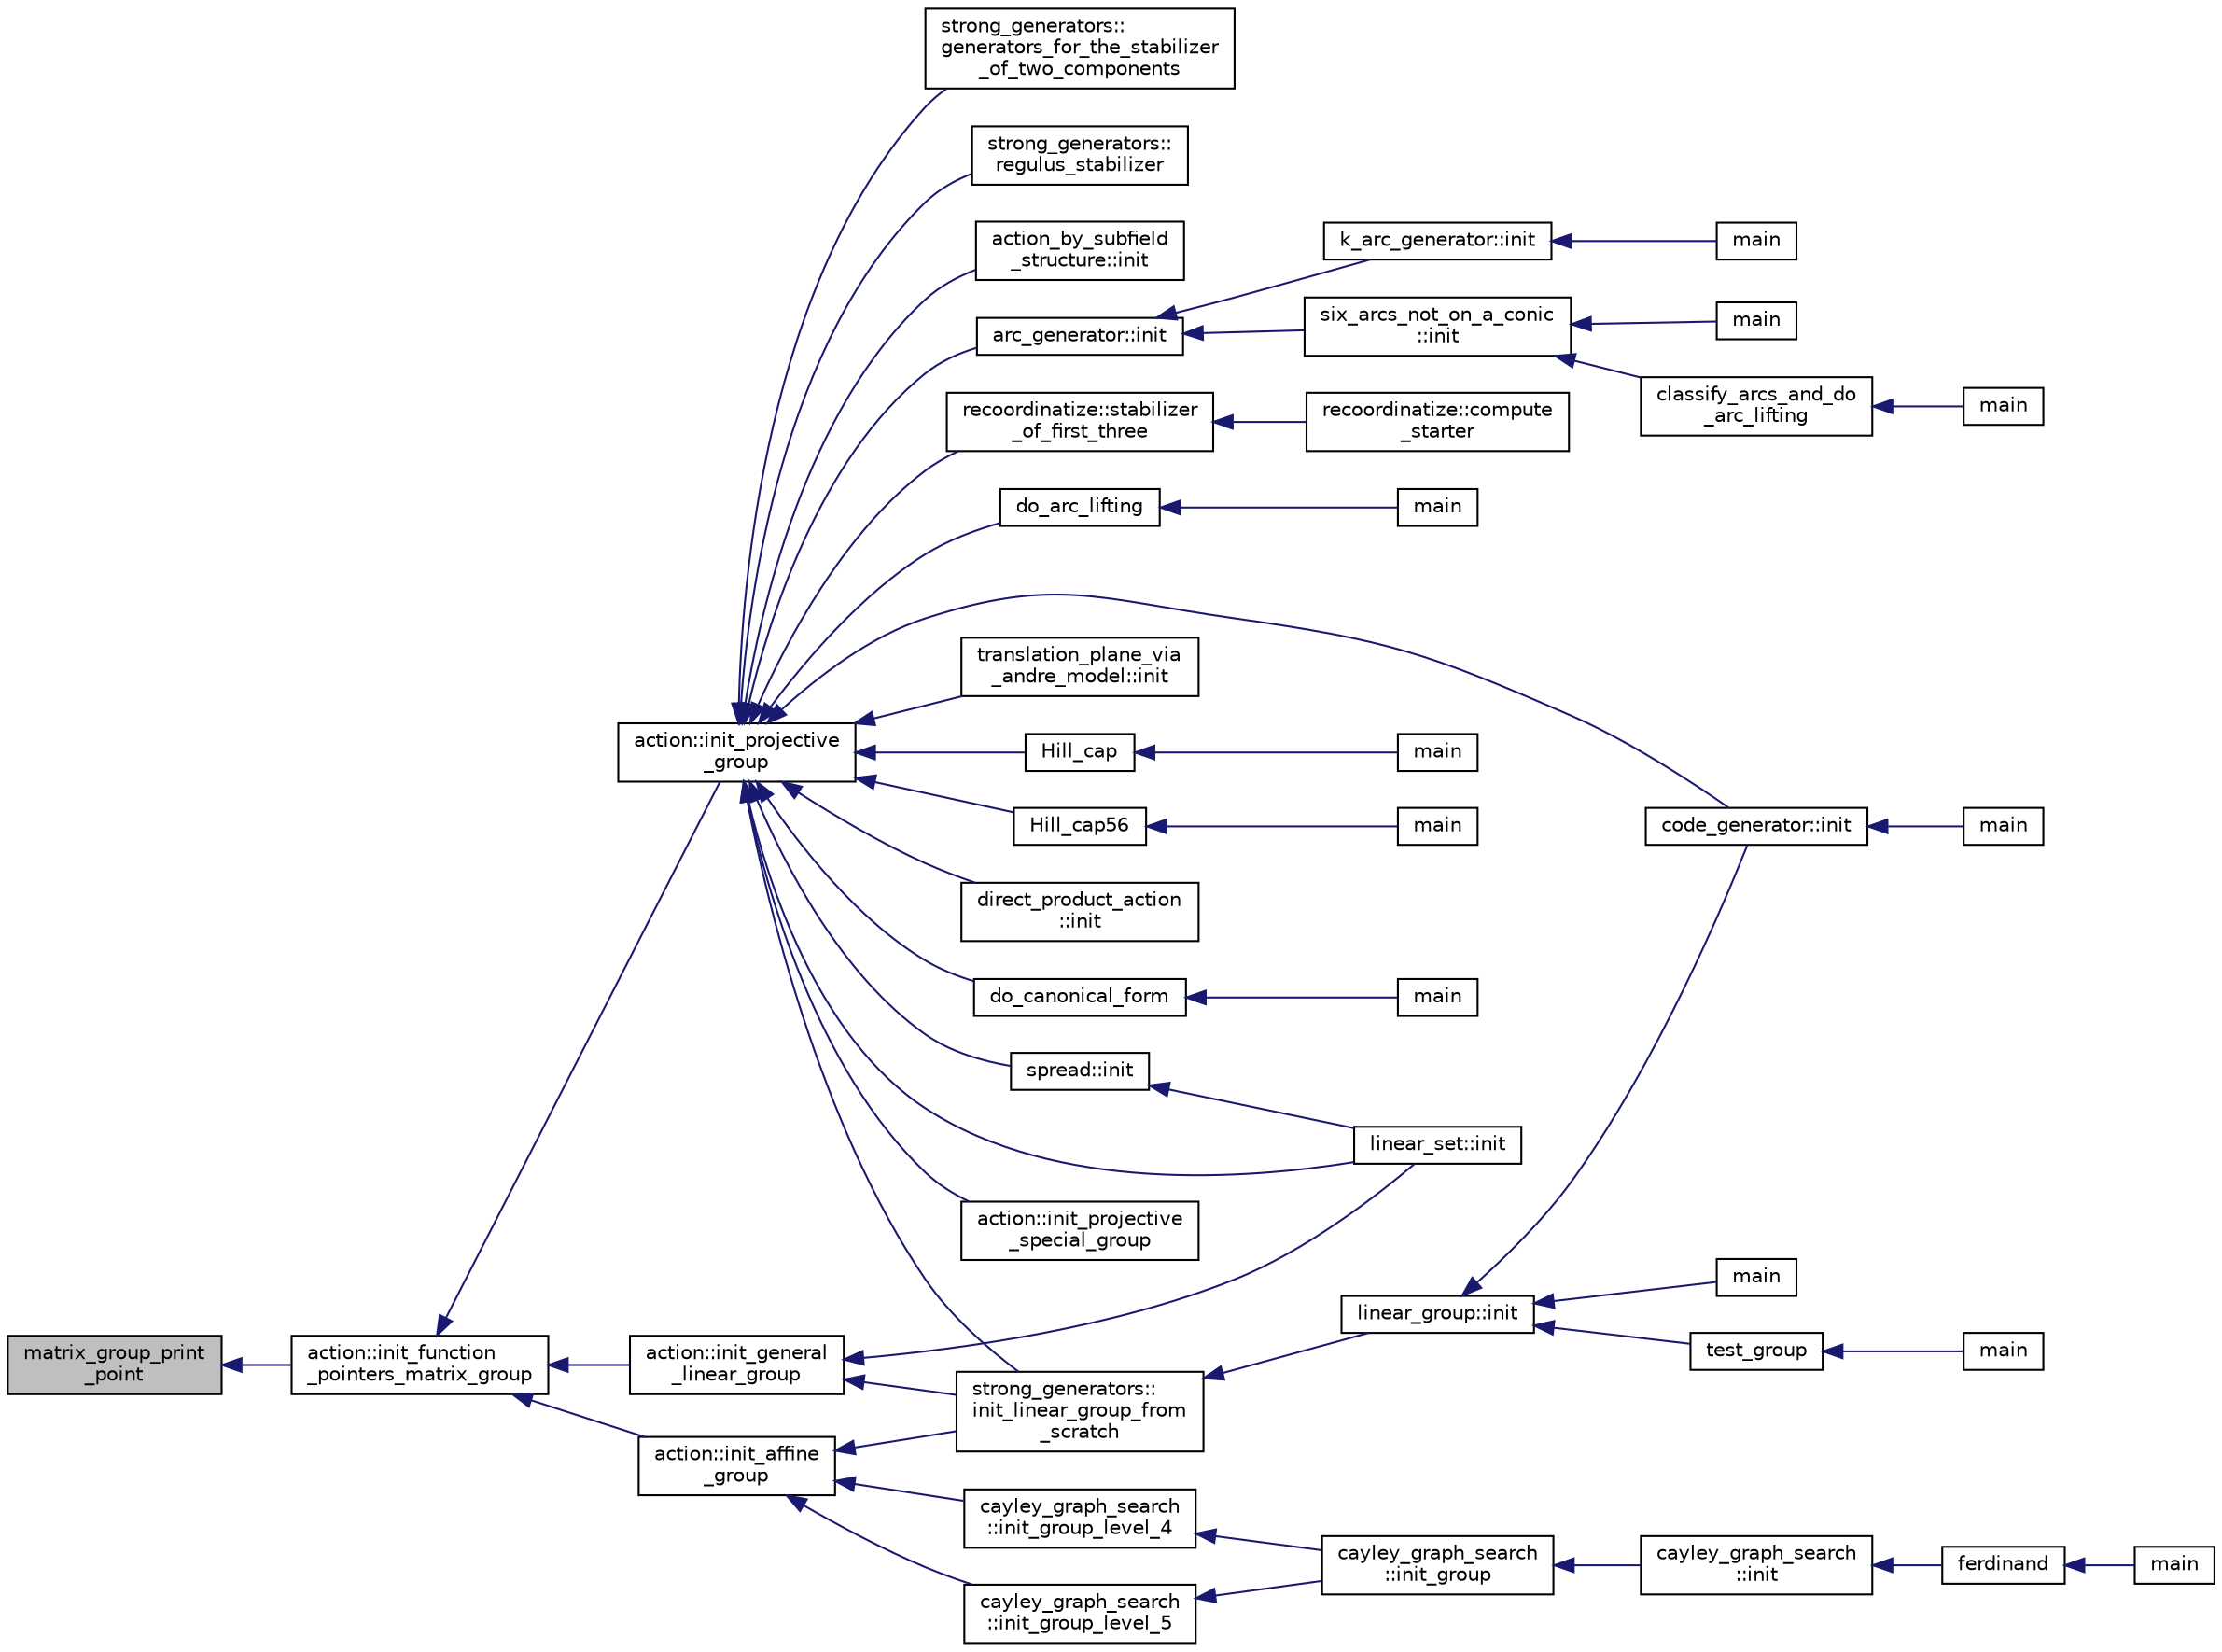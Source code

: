 digraph "matrix_group_print_point"
{
  edge [fontname="Helvetica",fontsize="10",labelfontname="Helvetica",labelfontsize="10"];
  node [fontname="Helvetica",fontsize="10",shape=record];
  rankdir="LR";
  Node7830 [label="matrix_group_print\l_point",height=0.2,width=0.4,color="black", fillcolor="grey75", style="filled", fontcolor="black"];
  Node7830 -> Node7831 [dir="back",color="midnightblue",fontsize="10",style="solid",fontname="Helvetica"];
  Node7831 [label="action::init_function\l_pointers_matrix_group",height=0.2,width=0.4,color="black", fillcolor="white", style="filled",URL="$d2/d86/classaction.html#a48cbc0106c21fdcb5ec74a9cf8f4e1d8"];
  Node7831 -> Node7832 [dir="back",color="midnightblue",fontsize="10",style="solid",fontname="Helvetica"];
  Node7832 [label="action::init_projective\l_group",height=0.2,width=0.4,color="black", fillcolor="white", style="filled",URL="$d2/d86/classaction.html#ad943cb9d3828331bf5634c6dbfc31afd"];
  Node7832 -> Node7833 [dir="back",color="midnightblue",fontsize="10",style="solid",fontname="Helvetica"];
  Node7833 [label="do_arc_lifting",height=0.2,width=0.4,color="black", fillcolor="white", style="filled",URL="$d5/d9e/arcs__orderly_8_c.html#a7367bc544c290322bdbd4545388a27a8"];
  Node7833 -> Node7834 [dir="back",color="midnightblue",fontsize="10",style="solid",fontname="Helvetica"];
  Node7834 [label="main",height=0.2,width=0.4,color="black", fillcolor="white", style="filled",URL="$d5/d9e/arcs__orderly_8_c.html#a3c04138a5bfe5d72780bb7e82a18e627"];
  Node7832 -> Node7835 [dir="back",color="midnightblue",fontsize="10",style="solid",fontname="Helvetica"];
  Node7835 [label="code_generator::init",height=0.2,width=0.4,color="black", fillcolor="white", style="filled",URL="$db/d37/classcode__generator.html#acfaa1e8badf6f30255203f499b130af8"];
  Node7835 -> Node7836 [dir="back",color="midnightblue",fontsize="10",style="solid",fontname="Helvetica"];
  Node7836 [label="main",height=0.2,width=0.4,color="black", fillcolor="white", style="filled",URL="$d4/d4f/codes_8_c.html#a217dbf8b442f20279ea00b898af96f52"];
  Node7832 -> Node7837 [dir="back",color="midnightblue",fontsize="10",style="solid",fontname="Helvetica"];
  Node7837 [label="direct_product_action\l::init",height=0.2,width=0.4,color="black", fillcolor="white", style="filled",URL="$d3/d78/classdirect__product__action.html#aad40060e5821c011cccaa65a5c4df64f"];
  Node7832 -> Node7838 [dir="back",color="midnightblue",fontsize="10",style="solid",fontname="Helvetica"];
  Node7838 [label="Hill_cap",height=0.2,width=0.4,color="black", fillcolor="white", style="filled",URL="$da/d28/hill_8_c.html#a7c2543fe497e681d4b492b16ea7f933e"];
  Node7838 -> Node7839 [dir="back",color="midnightblue",fontsize="10",style="solid",fontname="Helvetica"];
  Node7839 [label="main",height=0.2,width=0.4,color="black", fillcolor="white", style="filled",URL="$da/d28/hill_8_c.html#a217dbf8b442f20279ea00b898af96f52"];
  Node7832 -> Node7840 [dir="back",color="midnightblue",fontsize="10",style="solid",fontname="Helvetica"];
  Node7840 [label="linear_set::init",height=0.2,width=0.4,color="black", fillcolor="white", style="filled",URL="$dd/d86/classlinear__set.html#a7ab24e84423749047d5465cb15505475"];
  Node7832 -> Node7841 [dir="back",color="midnightblue",fontsize="10",style="solid",fontname="Helvetica"];
  Node7841 [label="Hill_cap56",height=0.2,width=0.4,color="black", fillcolor="white", style="filled",URL="$df/d74/tl__geometry_8h.html#ad7fc0ff2bf8455ab25e170c6930047a6"];
  Node7841 -> Node7842 [dir="back",color="midnightblue",fontsize="10",style="solid",fontname="Helvetica"];
  Node7842 [label="main",height=0.2,width=0.4,color="black", fillcolor="white", style="filled",URL="$d4/d6e/make__something_8_c.html#a217dbf8b442f20279ea00b898af96f52"];
  Node7832 -> Node7843 [dir="back",color="midnightblue",fontsize="10",style="solid",fontname="Helvetica"];
  Node7843 [label="do_canonical_form",height=0.2,width=0.4,color="black", fillcolor="white", style="filled",URL="$dc/dd4/group__actions_8h.html#afb9f4a331a8a017ea3b8b7d9ed8dcc88"];
  Node7843 -> Node7844 [dir="back",color="midnightblue",fontsize="10",style="solid",fontname="Helvetica"];
  Node7844 [label="main",height=0.2,width=0.4,color="black", fillcolor="white", style="filled",URL="$d0/d2f/process_8_c.html#a3c04138a5bfe5d72780bb7e82a18e627"];
  Node7832 -> Node7845 [dir="back",color="midnightblue",fontsize="10",style="solid",fontname="Helvetica"];
  Node7845 [label="action::init_projective\l_special_group",height=0.2,width=0.4,color="black", fillcolor="white", style="filled",URL="$d2/d86/classaction.html#a4c69f0e07dff8ba8ac2415faf69d55a4"];
  Node7832 -> Node7846 [dir="back",color="midnightblue",fontsize="10",style="solid",fontname="Helvetica"];
  Node7846 [label="strong_generators::\linit_linear_group_from\l_scratch",height=0.2,width=0.4,color="black", fillcolor="white", style="filled",URL="$dc/d09/classstrong__generators.html#ad47ecfb9c141b65ed6aca34231d5a0d2"];
  Node7846 -> Node7847 [dir="back",color="midnightblue",fontsize="10",style="solid",fontname="Helvetica"];
  Node7847 [label="linear_group::init",height=0.2,width=0.4,color="black", fillcolor="white", style="filled",URL="$df/d5a/classlinear__group.html#a8119aa9b882192ab422b12614b259f28"];
  Node7847 -> Node7835 [dir="back",color="midnightblue",fontsize="10",style="solid",fontname="Helvetica"];
  Node7847 -> Node7848 [dir="back",color="midnightblue",fontsize="10",style="solid",fontname="Helvetica"];
  Node7848 [label="test_group",height=0.2,width=0.4,color="black", fillcolor="white", style="filled",URL="$d8/d03/analyze__q__designs_8_c.html#ad03444358d0b46e7aa4d88a806b44925"];
  Node7848 -> Node7849 [dir="back",color="midnightblue",fontsize="10",style="solid",fontname="Helvetica"];
  Node7849 [label="main",height=0.2,width=0.4,color="black", fillcolor="white", style="filled",URL="$d8/d03/analyze__q__designs_8_c.html#a217dbf8b442f20279ea00b898af96f52"];
  Node7847 -> Node7850 [dir="back",color="midnightblue",fontsize="10",style="solid",fontname="Helvetica"];
  Node7850 [label="main",height=0.2,width=0.4,color="black", fillcolor="white", style="filled",URL="$da/dd5/subspace__orbits__main_8_c.html#a217dbf8b442f20279ea00b898af96f52"];
  Node7832 -> Node7851 [dir="back",color="midnightblue",fontsize="10",style="solid",fontname="Helvetica"];
  Node7851 [label="strong_generators::\lgenerators_for_the_stabilizer\l_of_two_components",height=0.2,width=0.4,color="black", fillcolor="white", style="filled",URL="$dc/d09/classstrong__generators.html#acd9ddc5b768e4cf3f2398383d5a8f3b2"];
  Node7832 -> Node7852 [dir="back",color="midnightblue",fontsize="10",style="solid",fontname="Helvetica"];
  Node7852 [label="strong_generators::\lregulus_stabilizer",height=0.2,width=0.4,color="black", fillcolor="white", style="filled",URL="$dc/d09/classstrong__generators.html#a32e999d14b4168695f2e775ddf2ed7e7"];
  Node7832 -> Node7853 [dir="back",color="midnightblue",fontsize="10",style="solid",fontname="Helvetica"];
  Node7853 [label="action_by_subfield\l_structure::init",height=0.2,width=0.4,color="black", fillcolor="white", style="filled",URL="$dd/d67/classaction__by__subfield__structure.html#a565b45607d3ebc3eaa0e910a6ce6a661"];
  Node7832 -> Node7854 [dir="back",color="midnightblue",fontsize="10",style="solid",fontname="Helvetica"];
  Node7854 [label="arc_generator::init",height=0.2,width=0.4,color="black", fillcolor="white", style="filled",URL="$d4/d21/classarc__generator.html#ae614e18e9c641d67069fa27d48245cde"];
  Node7854 -> Node7855 [dir="back",color="midnightblue",fontsize="10",style="solid",fontname="Helvetica"];
  Node7855 [label="k_arc_generator::init",height=0.2,width=0.4,color="black", fillcolor="white", style="filled",URL="$d6/dd8/classk__arc__generator.html#a6036d9f52ede9f8ca681505626b5361d"];
  Node7855 -> Node7856 [dir="back",color="midnightblue",fontsize="10",style="solid",fontname="Helvetica"];
  Node7856 [label="main",height=0.2,width=0.4,color="black", fillcolor="white", style="filled",URL="$d6/d01/k__arc__generator__main_8_c.html#a217dbf8b442f20279ea00b898af96f52"];
  Node7854 -> Node7857 [dir="back",color="midnightblue",fontsize="10",style="solid",fontname="Helvetica"];
  Node7857 [label="six_arcs_not_on_a_conic\l::init",height=0.2,width=0.4,color="black", fillcolor="white", style="filled",URL="$d8/de6/classsix__arcs__not__on__a__conic.html#a7a4d5cf8a098488729934cfa8a70944a"];
  Node7857 -> Node7858 [dir="back",color="midnightblue",fontsize="10",style="solid",fontname="Helvetica"];
  Node7858 [label="classify_arcs_and_do\l_arc_lifting",height=0.2,width=0.4,color="black", fillcolor="white", style="filled",URL="$d6/dc3/arc__lifting__main_8_c.html#afdd7be16f16b8c71e9a72fe5f6a0b59c"];
  Node7858 -> Node7859 [dir="back",color="midnightblue",fontsize="10",style="solid",fontname="Helvetica"];
  Node7859 [label="main",height=0.2,width=0.4,color="black", fillcolor="white", style="filled",URL="$d6/dc3/arc__lifting__main_8_c.html#a217dbf8b442f20279ea00b898af96f52"];
  Node7857 -> Node7860 [dir="back",color="midnightblue",fontsize="10",style="solid",fontname="Helvetica"];
  Node7860 [label="main",height=0.2,width=0.4,color="black", fillcolor="white", style="filled",URL="$d2/dfa/create__surface__main_8_c.html#a217dbf8b442f20279ea00b898af96f52"];
  Node7832 -> Node7861 [dir="back",color="midnightblue",fontsize="10",style="solid",fontname="Helvetica"];
  Node7861 [label="recoordinatize::stabilizer\l_of_first_three",height=0.2,width=0.4,color="black", fillcolor="white", style="filled",URL="$d3/d3c/classrecoordinatize.html#ae8a24e776a57f0ac4923f6ed1d1db6e6"];
  Node7861 -> Node7862 [dir="back",color="midnightblue",fontsize="10",style="solid",fontname="Helvetica"];
  Node7862 [label="recoordinatize::compute\l_starter",height=0.2,width=0.4,color="black", fillcolor="white", style="filled",URL="$d3/d3c/classrecoordinatize.html#a274b399821488e5f6fb1adfbc8f8ebac"];
  Node7832 -> Node7863 [dir="back",color="midnightblue",fontsize="10",style="solid",fontname="Helvetica"];
  Node7863 [label="spread::init",height=0.2,width=0.4,color="black", fillcolor="white", style="filled",URL="$da/dc1/classspread.html#aa2493aebcdd72c4472213711dfcc2ab6"];
  Node7863 -> Node7840 [dir="back",color="midnightblue",fontsize="10",style="solid",fontname="Helvetica"];
  Node7832 -> Node7864 [dir="back",color="midnightblue",fontsize="10",style="solid",fontname="Helvetica"];
  Node7864 [label="translation_plane_via\l_andre_model::init",height=0.2,width=0.4,color="black", fillcolor="white", style="filled",URL="$d1/dcc/classtranslation__plane__via__andre__model.html#adb424599de168ade331979a9218ee07b"];
  Node7831 -> Node7865 [dir="back",color="midnightblue",fontsize="10",style="solid",fontname="Helvetica"];
  Node7865 [label="action::init_affine\l_group",height=0.2,width=0.4,color="black", fillcolor="white", style="filled",URL="$d2/d86/classaction.html#a32c0c683b3071fef19d28ca4880b568a"];
  Node7865 -> Node7866 [dir="back",color="midnightblue",fontsize="10",style="solid",fontname="Helvetica"];
  Node7866 [label="cayley_graph_search\l::init_group_level_4",height=0.2,width=0.4,color="black", fillcolor="white", style="filled",URL="$de/dae/classcayley__graph__search.html#a6593f90cd91bea8c23fe71acca05655e"];
  Node7866 -> Node7867 [dir="back",color="midnightblue",fontsize="10",style="solid",fontname="Helvetica"];
  Node7867 [label="cayley_graph_search\l::init_group",height=0.2,width=0.4,color="black", fillcolor="white", style="filled",URL="$de/dae/classcayley__graph__search.html#adbce2e517a8ed979f53e8aeb043cf4ca"];
  Node7867 -> Node7868 [dir="back",color="midnightblue",fontsize="10",style="solid",fontname="Helvetica"];
  Node7868 [label="cayley_graph_search\l::init",height=0.2,width=0.4,color="black", fillcolor="white", style="filled",URL="$de/dae/classcayley__graph__search.html#add9c6434abeaebac4a07bc03cb21672d"];
  Node7868 -> Node7869 [dir="back",color="midnightblue",fontsize="10",style="solid",fontname="Helvetica"];
  Node7869 [label="ferdinand",height=0.2,width=0.4,color="black", fillcolor="white", style="filled",URL="$da/df3/ferdinand_8_c.html#a322b57727d23cf5a0932f11c30ea18d9"];
  Node7869 -> Node7870 [dir="back",color="midnightblue",fontsize="10",style="solid",fontname="Helvetica"];
  Node7870 [label="main",height=0.2,width=0.4,color="black", fillcolor="white", style="filled",URL="$da/df3/ferdinand_8_c.html#a3c04138a5bfe5d72780bb7e82a18e627"];
  Node7865 -> Node7871 [dir="back",color="midnightblue",fontsize="10",style="solid",fontname="Helvetica"];
  Node7871 [label="cayley_graph_search\l::init_group_level_5",height=0.2,width=0.4,color="black", fillcolor="white", style="filled",URL="$de/dae/classcayley__graph__search.html#ab4427f6ab65833dae31a18f44a5d6d7a"];
  Node7871 -> Node7867 [dir="back",color="midnightblue",fontsize="10",style="solid",fontname="Helvetica"];
  Node7865 -> Node7846 [dir="back",color="midnightblue",fontsize="10",style="solid",fontname="Helvetica"];
  Node7831 -> Node7872 [dir="back",color="midnightblue",fontsize="10",style="solid",fontname="Helvetica"];
  Node7872 [label="action::init_general\l_linear_group",height=0.2,width=0.4,color="black", fillcolor="white", style="filled",URL="$d2/d86/classaction.html#a1ff1bf53f9073bfc76ff073e7af6f396"];
  Node7872 -> Node7840 [dir="back",color="midnightblue",fontsize="10",style="solid",fontname="Helvetica"];
  Node7872 -> Node7846 [dir="back",color="midnightblue",fontsize="10",style="solid",fontname="Helvetica"];
}
